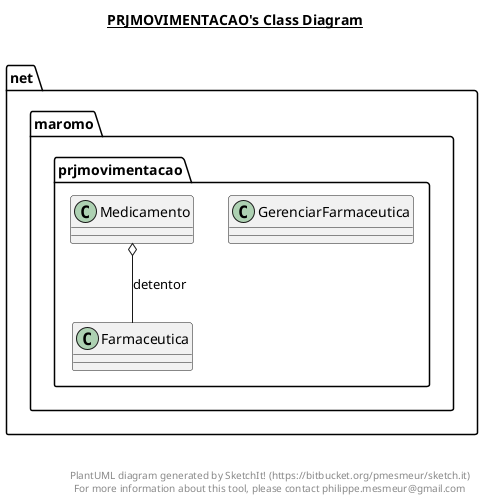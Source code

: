 @startuml

title __PRJMOVIMENTACAO's Class Diagram__\n

  namespace net.maromo.prjmovimentacao {
    class net.maromo.prjmovimentacao.Farmaceutica {
    }
  }
  

  namespace net.maromo.prjmovimentacao {
    class net.maromo.prjmovimentacao.GerenciarFarmaceutica {
    }
  }
  

  namespace net.maromo.prjmovimentacao {
    class net.maromo.prjmovimentacao.Medicamento {
    }
  }
  

  net.maromo.prjmovimentacao.Medicamento o-- net.maromo.prjmovimentacao.Farmaceutica : detentor


right footer


PlantUML diagram generated by SketchIt! (https://bitbucket.org/pmesmeur/sketch.it)
For more information about this tool, please contact philippe.mesmeur@gmail.com
endfooter

@enduml
